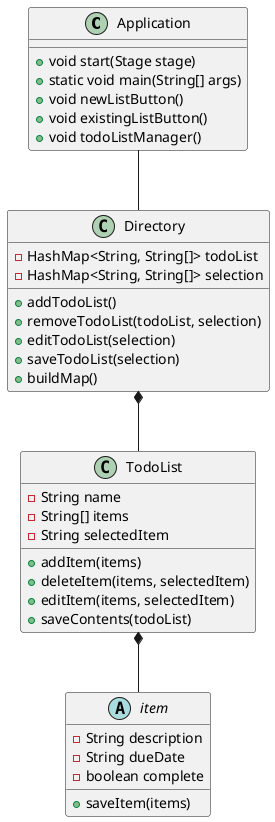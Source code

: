 @startuml

class Application
class Directory
class TodoList
abstract class  item

Application -- Directory
Directory *-- TodoList
TodoList *-- item

abstract class item {
    - String description
    - String dueDate
    - boolean complete
    + saveItem(items)
}

class TodoList {
    - String name
    - String[] items
    - String selectedItem
    + addItem(items)
    + deleteItem(items, selectedItem)
    + editItem(items, selectedItem)
    + saveContents(todoList)
}

class Directory {
    - HashMap<String, String[]> todoList
    - HashMap<String, String[]> selection
    + addTodoList()
    + removeTodoList(todoList, selection)
    + editTodoList(selection)
    + saveTodoList(selection)
    + buildMap()
}

class Application {
    + void start(Stage stage)
    + static void main(String[] args)
    + void newListButton()
    + void existingListButton()
    + void todoListManager()
}
@enduml